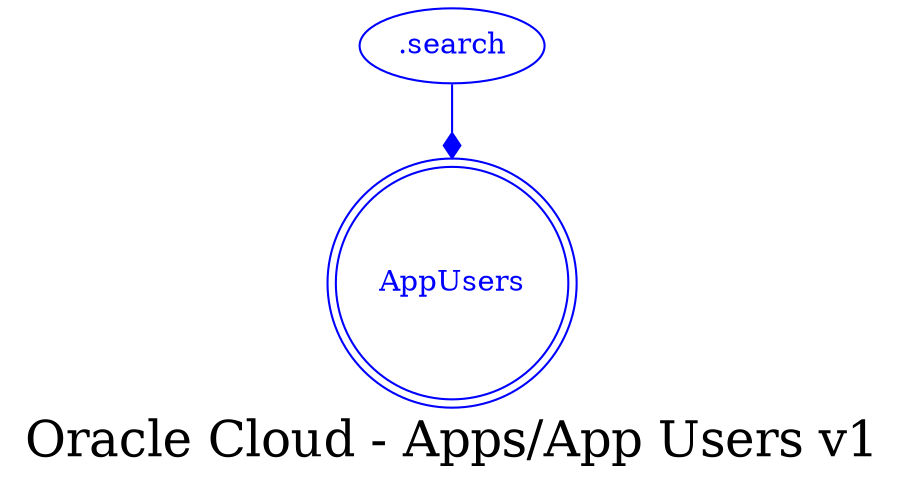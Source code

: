 digraph LexiconGraph {
graph[label="Oracle Cloud - Apps/App Users v1", fontsize=24]
splines=true
"AppUsers" [color=blue, fontcolor=blue, shape=doublecircle]
".search" -> "AppUsers" [color=blue, fontcolor=blue, arrowhead=diamond, arrowtail=none]
".search" [color=blue, fontcolor=blue, shape=ellipse]
}
